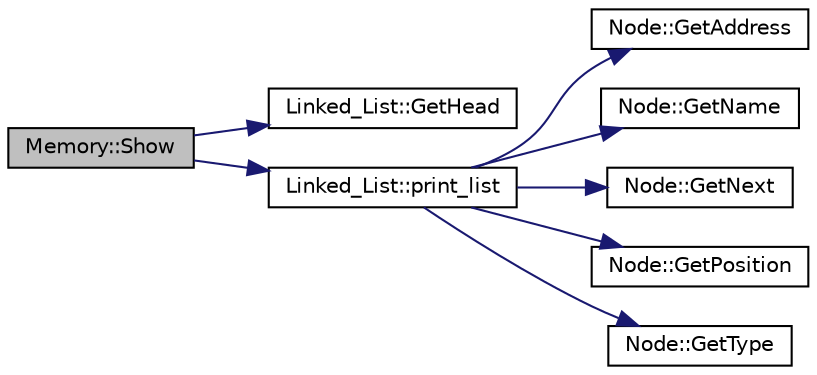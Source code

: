 digraph "Memory::Show"
{
 // LATEX_PDF_SIZE
  edge [fontname="Helvetica",fontsize="10",labelfontname="Helvetica",labelfontsize="10"];
  node [fontname="Helvetica",fontsize="10",shape=record];
  rankdir="LR";
  Node1 [label="Memory::Show",height=0.2,width=0.4,color="black", fillcolor="grey75", style="filled", fontcolor="black",tooltip="Se encarga de mostrar la lista de las posiciones que se pueden reciclar."];
  Node1 -> Node2 [color="midnightblue",fontsize="10",style="solid",fontname="Helvetica"];
  Node2 [label="Linked_List::GetHead",height=0.2,width=0.4,color="black", fillcolor="white", style="filled",URL="$classLinked__List.html#afe7d4fb2cb3e8522ef11ab0668d797a0",tooltip="Se encarga de obtener la cabeza de la lista enlazada."];
  Node1 -> Node3 [color="midnightblue",fontsize="10",style="solid",fontname="Helvetica"];
  Node3 [label="Linked_List::print_list",height=0.2,width=0.4,color="black", fillcolor="white", style="filled",URL="$classLinked__List.html#afe2e3a5be298d0648e51d1947fdb7707",tooltip="Se encarga de printear en consola la totalidad de la lista enlazada con cada uno de los parametros de..."];
  Node3 -> Node4 [color="midnightblue",fontsize="10",style="solid",fontname="Helvetica"];
  Node4 [label="Node::GetAddress",height=0.2,width=0.4,color="black", fillcolor="white", style="filled",URL="$classNode.html#a4a6d4eb86c79870471d267cb50de4d85",tooltip="Getter para la direccion del nodo."];
  Node3 -> Node5 [color="midnightblue",fontsize="10",style="solid",fontname="Helvetica"];
  Node5 [label="Node::GetName",height=0.2,width=0.4,color="black", fillcolor="white", style="filled",URL="$classNode.html#a3108774b8ea5584a9c746d06f1427aa6",tooltip="Getter para el nombre del nodo."];
  Node3 -> Node6 [color="midnightblue",fontsize="10",style="solid",fontname="Helvetica"];
  Node6 [label="Node::GetNext",height=0.2,width=0.4,color="black", fillcolor="white", style="filled",URL="$classNode.html#a6f8729374beb27838792dc6ef81124e8",tooltip="Getter para el siguiente nodo."];
  Node3 -> Node7 [color="midnightblue",fontsize="10",style="solid",fontname="Helvetica"];
  Node7 [label="Node::GetPosition",height=0.2,width=0.4,color="black", fillcolor="white", style="filled",URL="$classNode.html#a2d31498b483a46807a1d05ec17e5a778",tooltip="Getter de la posision del noto."];
  Node3 -> Node8 [color="midnightblue",fontsize="10",style="solid",fontname="Helvetica"];
  Node8 [label="Node::GetType",height=0.2,width=0.4,color="black", fillcolor="white", style="filled",URL="$classNode.html#adf624c376b6156caccd208c443941b30",tooltip="Getter para el tipo del nodo."];
}
